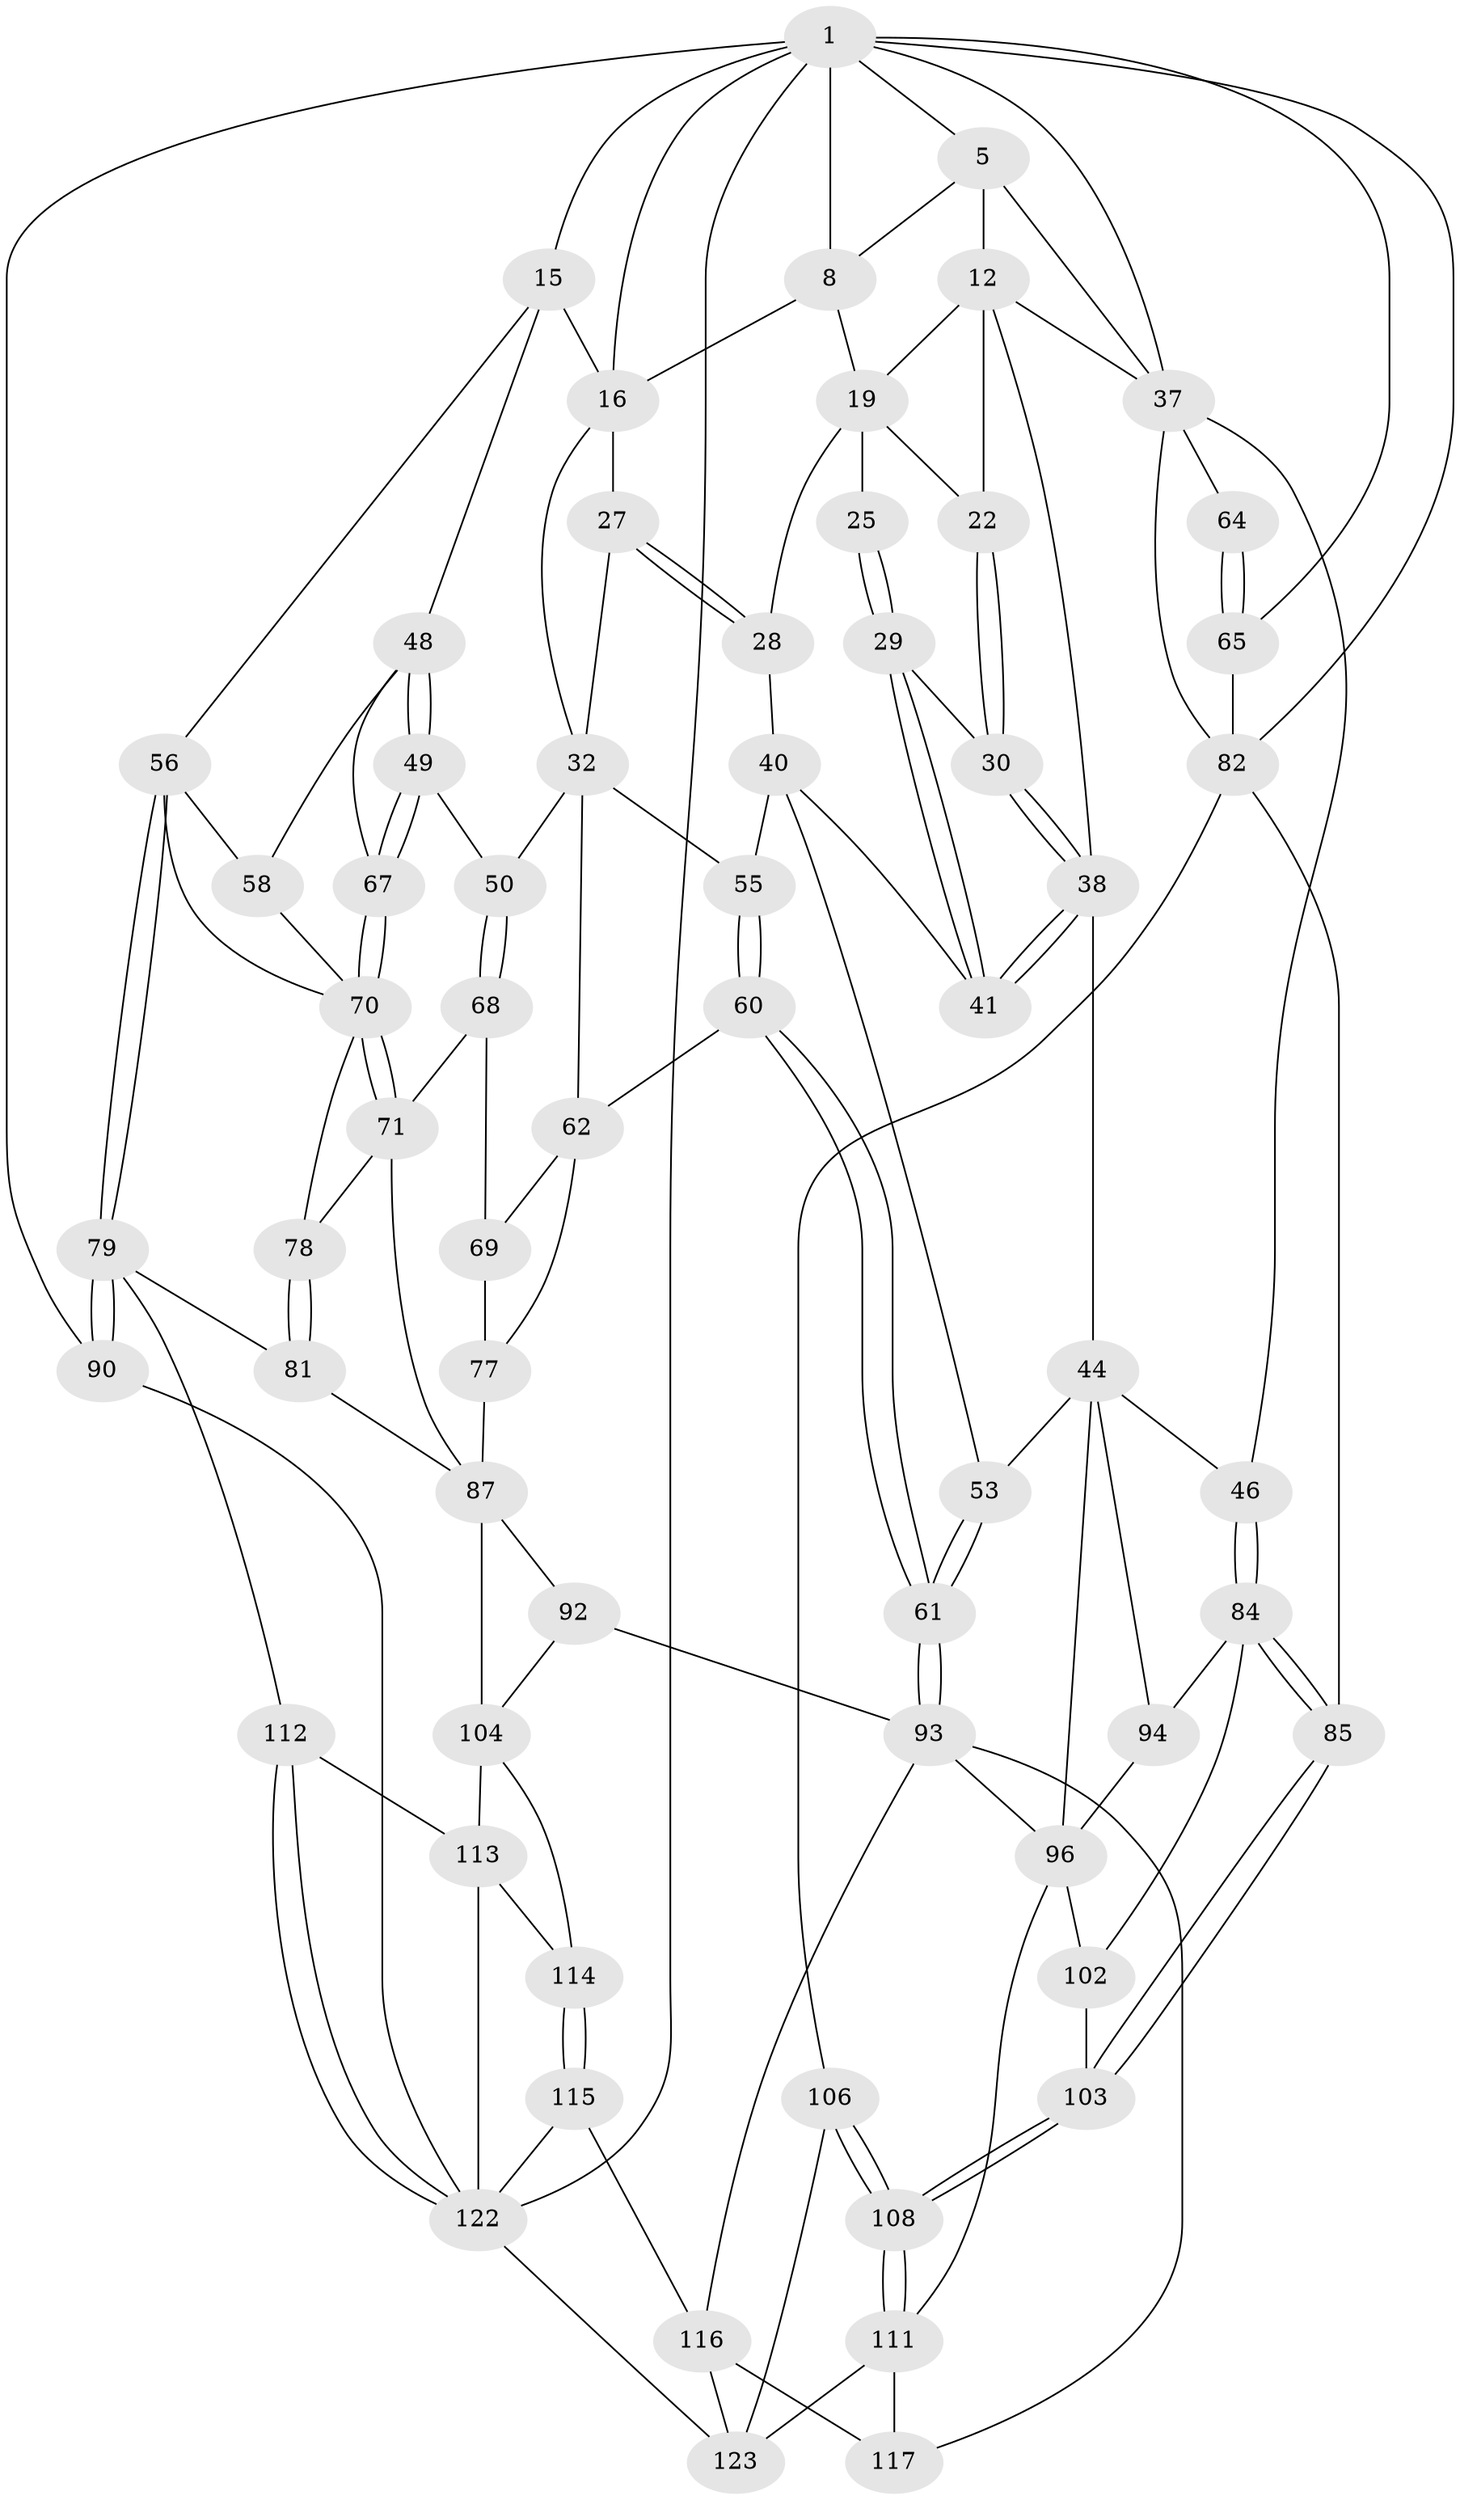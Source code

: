 // original degree distribution, {3: 0.015625, 6: 0.2265625, 5: 0.515625, 4: 0.2421875}
// Generated by graph-tools (version 1.1) at 2025/21/03/04/25 18:21:20]
// undirected, 64 vertices, 146 edges
graph export_dot {
graph [start="1"]
  node [color=gray90,style=filled];
  1 [pos="+0.8614970703972533+0",super="+7+2"];
  5 [pos="+0+0",super="+11+6"];
  8 [pos="+0.7698213560294874+0.12653482804469657",super="+9"];
  12 [pos="+0.08346338758404302+0",super="+13+23"];
  15 [pos="+1+0.2267127507943194",super="+34"];
  16 [pos="+0.8442637433368079+0.2111315065975658",super="+31+17"];
  19 [pos="+0.6005517685056748+0.16615986805139327",super="+24+20"];
  22 [pos="+0.32502790337159504+0.18541231744273937"];
  25 [pos="+0.49199295548592037+0.2396645901043721"];
  27 [pos="+0.6873174526325393+0.3680557350114"];
  28 [pos="+0.5986364607142709+0.29968911609187737"];
  29 [pos="+0.40973163535104384+0.2753868519877168"];
  30 [pos="+0.3746721394156133+0.2461402073613572"];
  32 [pos="+0.6960320748923494+0.3808619154864426",super="+33+51"];
  37 [pos="+0.17658788704985798+0.36438268175170696",super="+42"];
  38 [pos="+0.2903825135054285+0.42427230309621117",super="+39"];
  40 [pos="+0.4576861182123717+0.37789095446313564",super="+52"];
  41 [pos="+0.4481395888486643+0.3715386841576878"];
  44 [pos="+0.29346982216102957+0.5532201622346722",super="+54+45"];
  46 [pos="+0.26217427970619683+0.5621306057986525"];
  48 [pos="+0.9257352057980577+0.3793164208808314",super="+59"];
  49 [pos="+0.824505644138115+0.4468709077865536"];
  50 [pos="+0.8034259416340096+0.45179141858395633"];
  53 [pos="+0.4682524937715645+0.5526145670525199"];
  55 [pos="+0.6125370775096063+0.43342318449974576"];
  56 [pos="+1+0.5247522771805164",super="+57"];
  58 [pos="+0.9818693686139474+0.5111545174373386"];
  60 [pos="+0.5564138763927808+0.5504331657911601"];
  61 [pos="+0.5063594422216501+0.58032740484842"];
  62 [pos="+0.6813935773358016+0.513224272519828",super="+63"];
  64 [pos="+0.0153956203899158+0.4454959449304071"];
  65 [pos="+0+0.5256490233875024"];
  67 [pos="+0.9043300091450812+0.5249745493645017"];
  68 [pos="+0.7931238216779856+0.5336165006252515",super="+73"];
  69 [pos="+0.6866841055434268+0.5203047491398389",super="+76"];
  70 [pos="+0.9008924083121798+0.5663108351055419",super="+74"];
  71 [pos="+0.8910253132921179+0.6032222421143533",super="+72"];
  77 [pos="+0.6941879016697221+0.6038850503742793"];
  78 [pos="+0.9121791543939056+0.6152331666319796"];
  79 [pos="+1+0.757280823600569",super="+80"];
  81 [pos="+1+0.7137222039989575"];
  82 [pos="+0.023785402936303594+0.6413457367652692",super="+86+83"];
  84 [pos="+0.1806166011588125+0.6642667321192598",super="+95"];
  85 [pos="+0.15257320142770336+0.6806043518523698"];
  87 [pos="+0.8032283888035887+0.6633131358994688",super="+98+88"];
  90 [pos="+1+1"];
  92 [pos="+0.6371849961704803+0.7086615814570588"];
  93 [pos="+0.5398454292934097+0.7224601285034655",super="+99"];
  94 [pos="+0.25192457271569285+0.7030595051647093"];
  96 [pos="+0.34628668145779407+0.7569064358992054",super="+101+97"];
  102 [pos="+0.2424827434316965+0.7615065890171403"];
  103 [pos="+0.18986842384944938+0.7798164311232054"];
  104 [pos="+0.8128306799444982+0.7681645275177842",super="+109"];
  106 [pos="+0.09326593190526042+0.9339880434165638",super="+107"];
  108 [pos="+0.15571124993422025+0.8678647703158635"];
  111 [pos="+0.27855518874819746+0.8396275205432929",super="+118"];
  112 [pos="+1+0.7759888126917601"];
  113 [pos="+0.8671714301863076+0.844186013981891",super="+120"];
  114 [pos="+0.7173355337309923+0.8993588466543931"];
  115 [pos="+0.6650416814608344+0.9416598560577425"];
  116 [pos="+0.597066409189567+0.8846815986058273",super="+119"];
  117 [pos="+0.4082552840910333+0.860525842896106"];
  122 [pos="+0.9061120968631959+0.9185382846114208",super="+124"];
  123 [pos="+0.20707905649240765+1",super="+125"];
  1 -- 8;
  1 -- 16;
  1 -- 15 [weight=2];
  1 -- 65;
  1 -- 5;
  1 -- 90;
  1 -- 122;
  1 -- 37;
  1 -- 82 [weight=2];
  5 -- 37;
  5 -- 12 [weight=2];
  5 -- 8;
  8 -- 16 [weight=2];
  8 -- 19;
  12 -- 37;
  12 -- 22;
  12 -- 19;
  12 -- 38;
  15 -- 16;
  15 -- 56;
  15 -- 48;
  16 -- 32;
  16 -- 27;
  19 -- 25 [weight=2];
  19 -- 28;
  19 -- 22;
  22 -- 30;
  22 -- 30;
  25 -- 29;
  25 -- 29;
  27 -- 28;
  27 -- 28;
  27 -- 32;
  28 -- 40;
  29 -- 30;
  29 -- 41;
  29 -- 41;
  30 -- 38;
  30 -- 38;
  32 -- 55;
  32 -- 50;
  32 -- 62;
  37 -- 64 [weight=2];
  37 -- 82;
  37 -- 46;
  38 -- 41;
  38 -- 41;
  38 -- 44;
  40 -- 41;
  40 -- 53;
  40 -- 55;
  44 -- 96;
  44 -- 53;
  44 -- 46;
  44 -- 94;
  46 -- 84;
  46 -- 84;
  48 -- 49;
  48 -- 49;
  48 -- 58;
  48 -- 67;
  49 -- 50;
  49 -- 67;
  49 -- 67;
  50 -- 68;
  50 -- 68;
  53 -- 61;
  53 -- 61;
  55 -- 60;
  55 -- 60;
  56 -- 79;
  56 -- 79;
  56 -- 58;
  56 -- 70;
  58 -- 70;
  60 -- 61;
  60 -- 61;
  60 -- 62;
  61 -- 93;
  61 -- 93;
  62 -- 69;
  62 -- 77;
  64 -- 65;
  64 -- 65;
  65 -- 82;
  67 -- 70;
  67 -- 70;
  68 -- 69 [weight=2];
  68 -- 71;
  69 -- 77;
  70 -- 71;
  70 -- 71;
  70 -- 78;
  71 -- 78;
  71 -- 87;
  77 -- 87;
  78 -- 81;
  78 -- 81;
  79 -- 90;
  79 -- 90;
  79 -- 112;
  79 -- 81;
  81 -- 87;
  82 -- 85;
  82 -- 106 [weight=2];
  84 -- 85;
  84 -- 85;
  84 -- 102;
  84 -- 94;
  85 -- 103;
  85 -- 103;
  87 -- 104 [weight=2];
  87 -- 92;
  90 -- 122;
  92 -- 93;
  92 -- 104;
  93 -- 96;
  93 -- 117;
  93 -- 116;
  94 -- 96;
  96 -- 111;
  96 -- 102;
  102 -- 103;
  103 -- 108;
  103 -- 108;
  104 -- 113;
  104 -- 114;
  106 -- 108;
  106 -- 108;
  106 -- 123;
  108 -- 111;
  108 -- 111;
  111 -- 123;
  111 -- 117;
  112 -- 113;
  112 -- 122;
  112 -- 122;
  113 -- 114;
  113 -- 122 [weight=2];
  114 -- 115;
  114 -- 115;
  115 -- 116;
  115 -- 122;
  116 -- 117;
  116 -- 123;
  122 -- 123;
}
